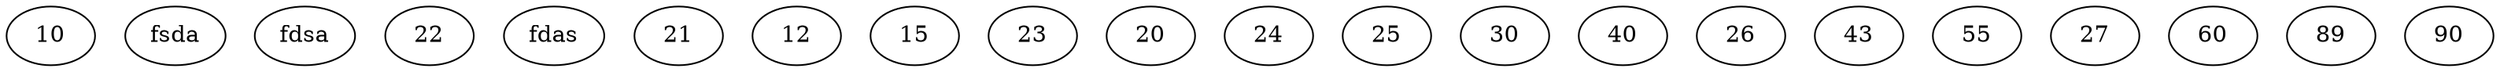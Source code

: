 digraph { 
	10         "fsda"         "fdsa"        22       "fdas"        21      
10         "fdsa"         "fsda"        22       "fdas"        21      
12         "fsda"         "fdsa"        22       "fdas"        22      
12         "fdsa"         "fsda"        22       "fdas"        22      
15         "fsda"         "fdsa"        22       "fdas"        23      
15         "fdsa"         "fsda"        22       "fdas"        23      
20         "fsda"         "fdsa"        22       "fdas"        24      
20         "fdsa"         "fsda"        22       "fdas"        24      
25         "fsda"         "fdsa"        22       "fdas"        21      
25         "fdsa"         "fsda"        22       "fdas"        21      
30         "fsda"         "fdsa"        22       "fdas"        25      
30         "fdsa"         "fsda"        22       "fdas"        25      
40         "fsda"         "fdsa"        22       "fdas"        26      
40         "fdsa"         "fsda"        22       "fdas"        26      
43         "fsda"         "fdsa"        22       "fdas"        21      
43         "fdsa"         "fsda"        22       "fdas"        21      
55         "fsda"         "fdsa"        22       "fdas"        27      
55         "fdsa"         "fsda"        22       "fdas"        27      
60         "fsda"         "fdsa"        22       "fdas"        27      
60         "fdsa"         "fsda"        22       "fdas"        27      
89         "fsda"         "fdsa"        22       "fdas"        21      
89         "fdsa"         "fsda"        22       "fdas"        21      
90         "fsda"         "fdsa"        22       "fdas"        25      
90         "fdsa"         "fsda"        22       "fdas"        25      
 }